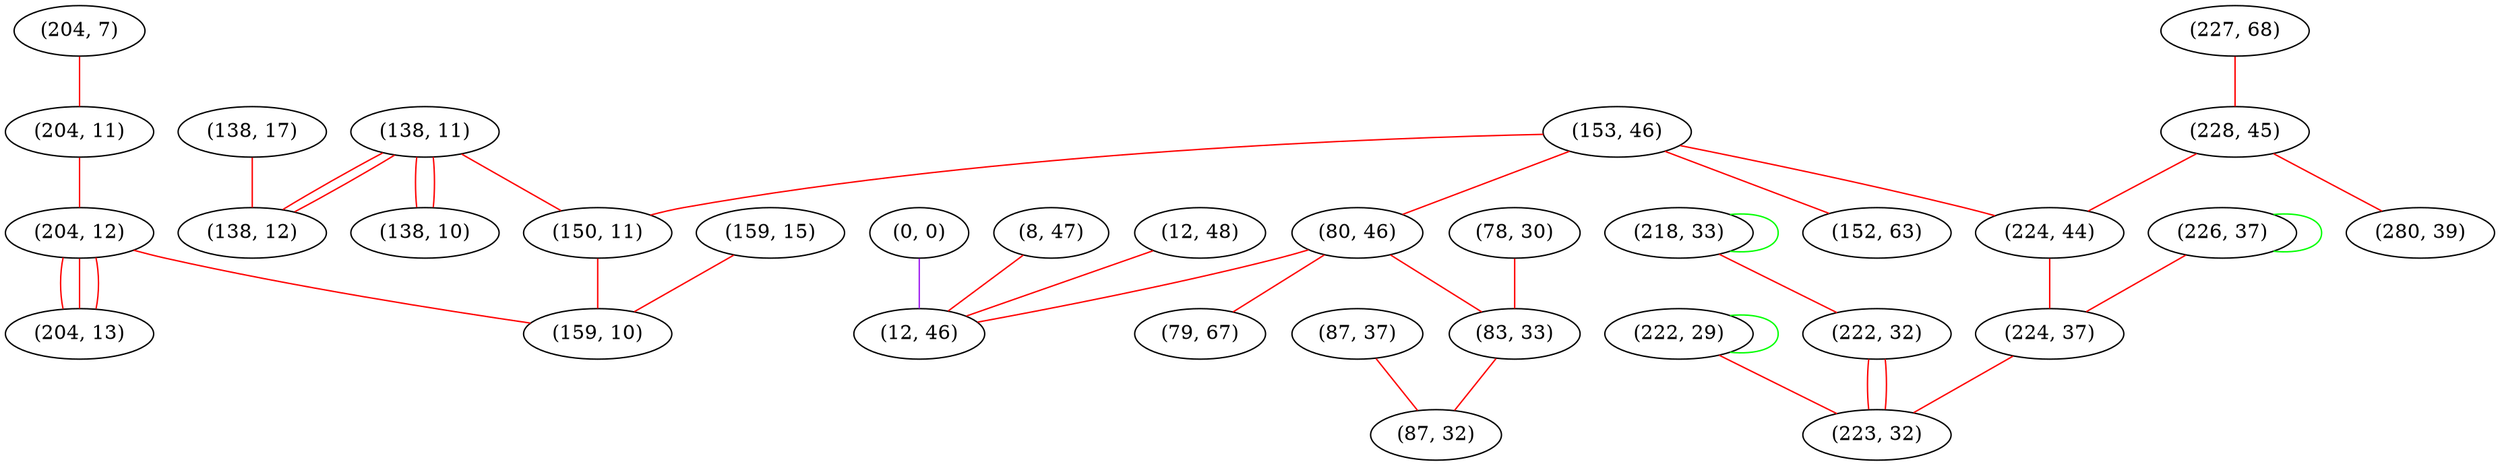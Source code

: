 graph "" {
"(138, 11)";
"(138, 17)";
"(204, 7)";
"(222, 29)";
"(0, 0)";
"(204, 11)";
"(226, 37)";
"(227, 68)";
"(218, 33)";
"(138, 12)";
"(228, 45)";
"(153, 46)";
"(8, 47)";
"(12, 48)";
"(80, 46)";
"(87, 37)";
"(222, 32)";
"(280, 39)";
"(78, 30)";
"(79, 67)";
"(204, 12)";
"(159, 15)";
"(224, 44)";
"(224, 37)";
"(150, 11)";
"(83, 33)";
"(223, 32)";
"(159, 10)";
"(12, 46)";
"(138, 10)";
"(204, 13)";
"(87, 32)";
"(152, 63)";
"(138, 11)" -- "(150, 11)"  [color=red, key=0, weight=1];
"(138, 11)" -- "(138, 12)"  [color=red, key=0, weight=1];
"(138, 11)" -- "(138, 12)"  [color=red, key=1, weight=1];
"(138, 11)" -- "(138, 10)"  [color=red, key=0, weight=1];
"(138, 11)" -- "(138, 10)"  [color=red, key=1, weight=1];
"(138, 17)" -- "(138, 12)"  [color=red, key=0, weight=1];
"(204, 7)" -- "(204, 11)"  [color=red, key=0, weight=1];
"(222, 29)" -- "(223, 32)"  [color=red, key=0, weight=1];
"(222, 29)" -- "(222, 29)"  [color=green, key=0, weight=2];
"(0, 0)" -- "(12, 46)"  [color=purple, key=0, weight=4];
"(204, 11)" -- "(204, 12)"  [color=red, key=0, weight=1];
"(226, 37)" -- "(226, 37)"  [color=green, key=0, weight=2];
"(226, 37)" -- "(224, 37)"  [color=red, key=0, weight=1];
"(227, 68)" -- "(228, 45)"  [color=red, key=0, weight=1];
"(218, 33)" -- "(222, 32)"  [color=red, key=0, weight=1];
"(218, 33)" -- "(218, 33)"  [color=green, key=0, weight=2];
"(228, 45)" -- "(280, 39)"  [color=red, key=0, weight=1];
"(228, 45)" -- "(224, 44)"  [color=red, key=0, weight=1];
"(153, 46)" -- "(150, 11)"  [color=red, key=0, weight=1];
"(153, 46)" -- "(80, 46)"  [color=red, key=0, weight=1];
"(153, 46)" -- "(152, 63)"  [color=red, key=0, weight=1];
"(153, 46)" -- "(224, 44)"  [color=red, key=0, weight=1];
"(8, 47)" -- "(12, 46)"  [color=red, key=0, weight=1];
"(12, 48)" -- "(12, 46)"  [color=red, key=0, weight=1];
"(80, 46)" -- "(79, 67)"  [color=red, key=0, weight=1];
"(80, 46)" -- "(83, 33)"  [color=red, key=0, weight=1];
"(80, 46)" -- "(12, 46)"  [color=red, key=0, weight=1];
"(87, 37)" -- "(87, 32)"  [color=red, key=0, weight=1];
"(222, 32)" -- "(223, 32)"  [color=red, key=0, weight=1];
"(222, 32)" -- "(223, 32)"  [color=red, key=1, weight=1];
"(78, 30)" -- "(83, 33)"  [color=red, key=0, weight=1];
"(204, 12)" -- "(204, 13)"  [color=red, key=0, weight=1];
"(204, 12)" -- "(204, 13)"  [color=red, key=1, weight=1];
"(204, 12)" -- "(204, 13)"  [color=red, key=2, weight=1];
"(204, 12)" -- "(159, 10)"  [color=red, key=0, weight=1];
"(159, 15)" -- "(159, 10)"  [color=red, key=0, weight=1];
"(224, 44)" -- "(224, 37)"  [color=red, key=0, weight=1];
"(224, 37)" -- "(223, 32)"  [color=red, key=0, weight=1];
"(150, 11)" -- "(159, 10)"  [color=red, key=0, weight=1];
"(83, 33)" -- "(87, 32)"  [color=red, key=0, weight=1];
}
